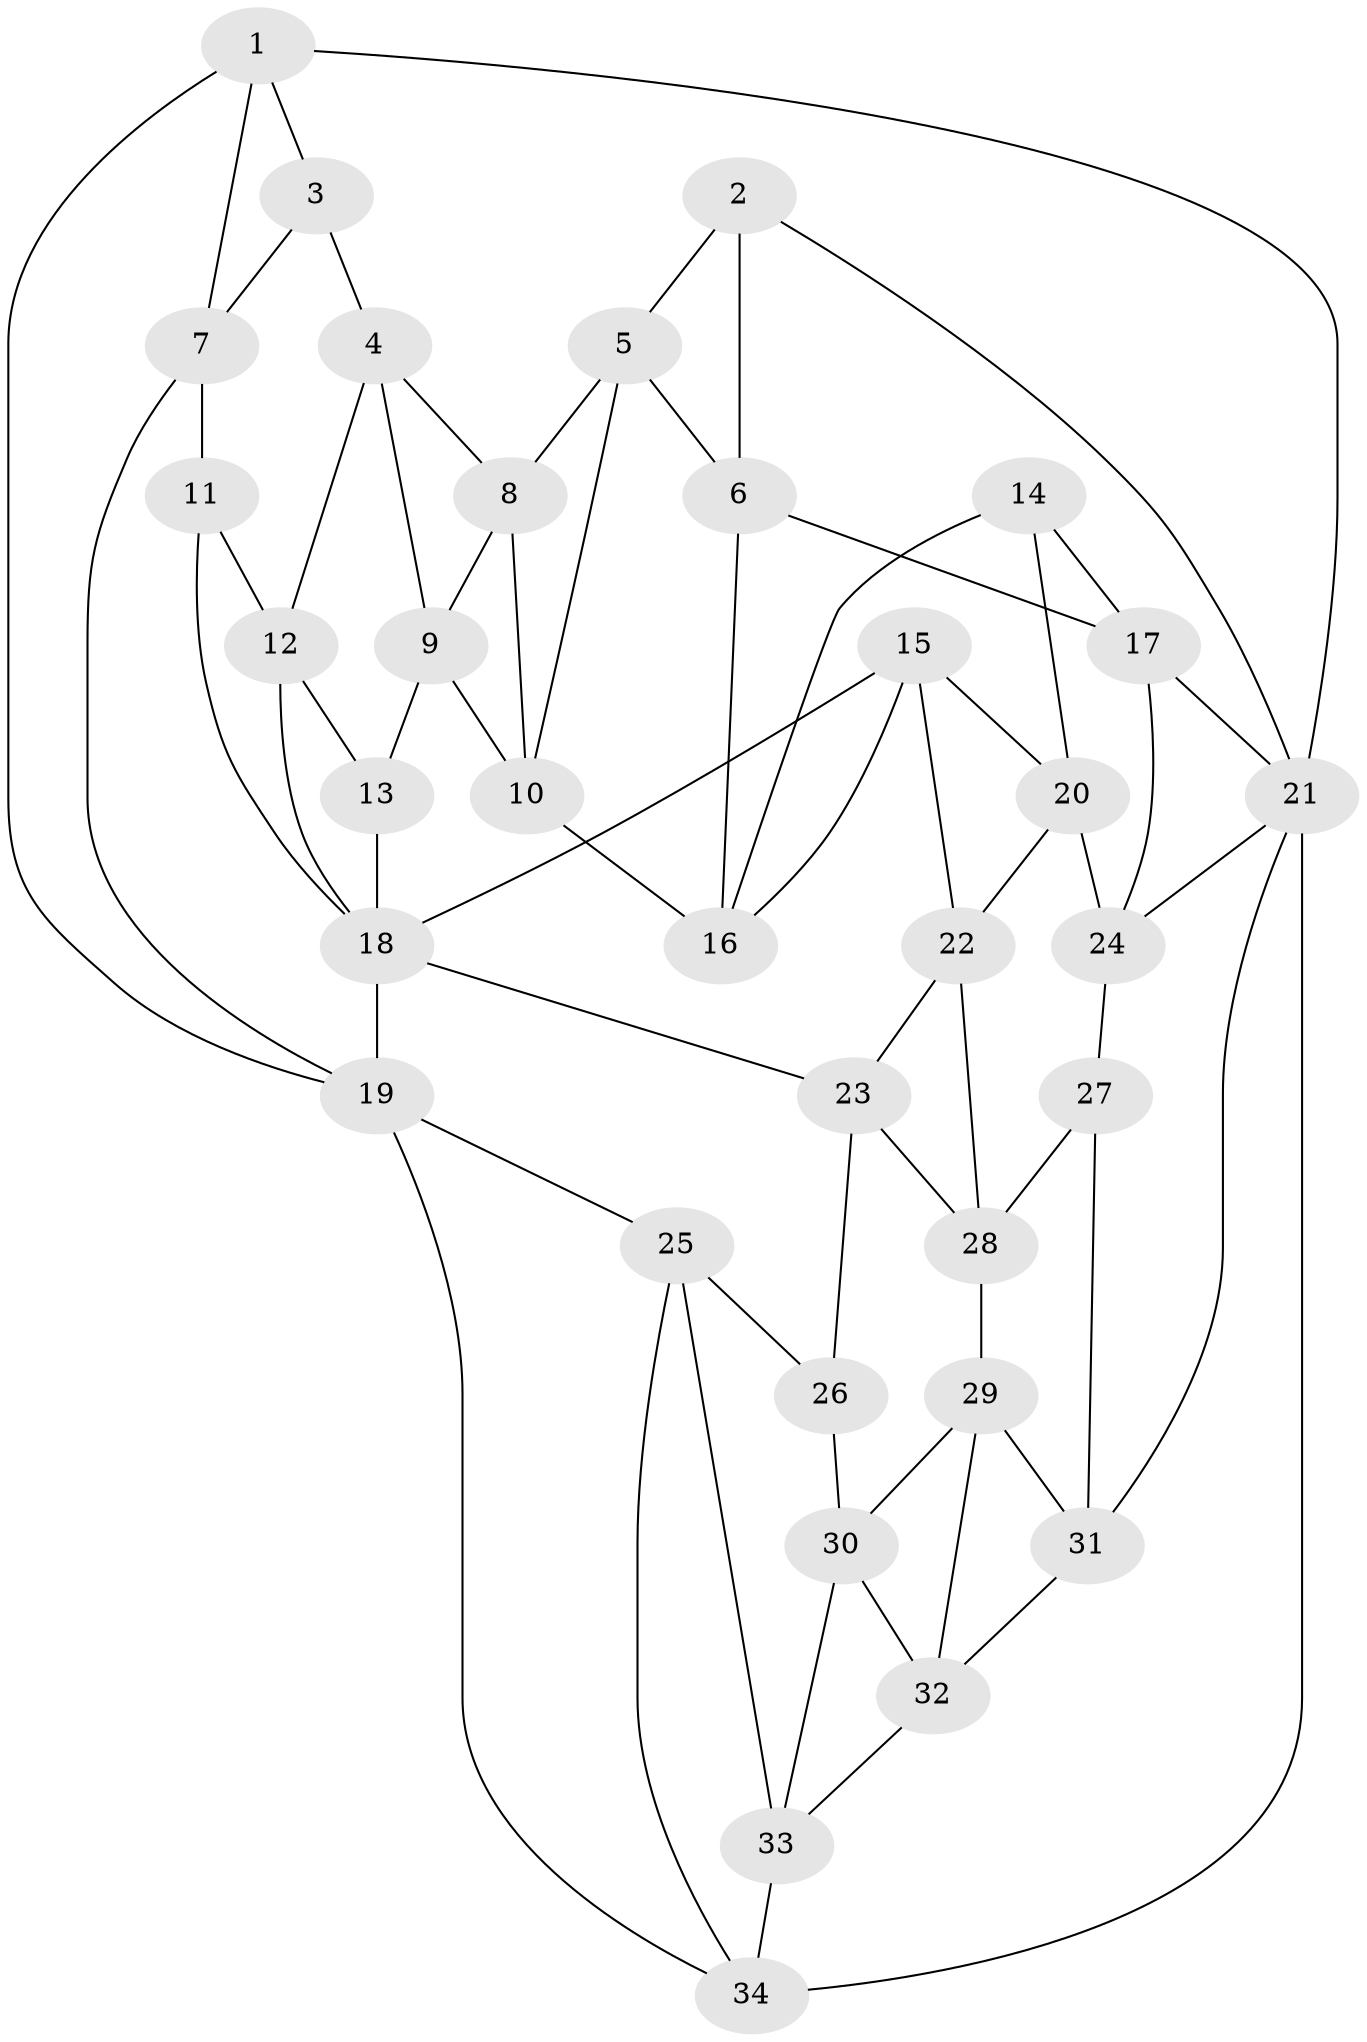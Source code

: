 // original degree distribution, {3: 0.029850746268656716, 5: 0.5970149253731343, 4: 0.208955223880597, 6: 0.16417910447761194}
// Generated by graph-tools (version 1.1) at 2025/50/03/09/25 03:50:57]
// undirected, 34 vertices, 67 edges
graph export_dot {
graph [start="1"]
  node [color=gray90,style=filled];
  1;
  2;
  3;
  4;
  5;
  6;
  7;
  8;
  9;
  10;
  11;
  12;
  13;
  14;
  15;
  16;
  17;
  18;
  19;
  20;
  21;
  22;
  23;
  24;
  25;
  26;
  27;
  28;
  29;
  30;
  31;
  32;
  33;
  34;
  1 -- 3 [weight=1.0];
  1 -- 7 [weight=1.0];
  1 -- 19 [weight=1.0];
  1 -- 21 [weight=1.0];
  2 -- 5 [weight=1.0];
  2 -- 6 [weight=1.0];
  2 -- 21 [weight=1.0];
  3 -- 4 [weight=1.0];
  3 -- 7 [weight=1.0];
  4 -- 8 [weight=1.0];
  4 -- 9 [weight=1.0];
  4 -- 12 [weight=1.0];
  5 -- 6 [weight=1.0];
  5 -- 8 [weight=1.0];
  5 -- 10 [weight=1.0];
  6 -- 16 [weight=1.0];
  6 -- 17 [weight=1.0];
  7 -- 11 [weight=1.0];
  7 -- 19 [weight=1.0];
  8 -- 9 [weight=1.0];
  8 -- 10 [weight=1.0];
  9 -- 10 [weight=1.0];
  9 -- 13 [weight=1.0];
  10 -- 16 [weight=1.0];
  11 -- 12 [weight=1.0];
  11 -- 18 [weight=1.0];
  12 -- 13 [weight=1.0];
  12 -- 18 [weight=1.0];
  13 -- 18 [weight=1.0];
  14 -- 16 [weight=1.0];
  14 -- 17 [weight=1.0];
  14 -- 20 [weight=1.0];
  15 -- 16 [weight=1.0];
  15 -- 18 [weight=1.0];
  15 -- 20 [weight=1.0];
  15 -- 22 [weight=1.0];
  17 -- 21 [weight=1.0];
  17 -- 24 [weight=1.0];
  18 -- 19 [weight=1.0];
  18 -- 23 [weight=1.0];
  19 -- 25 [weight=1.0];
  19 -- 34 [weight=1.0];
  20 -- 22 [weight=1.0];
  20 -- 24 [weight=1.0];
  21 -- 24 [weight=1.0];
  21 -- 31 [weight=1.0];
  21 -- 34 [weight=1.0];
  22 -- 23 [weight=1.0];
  22 -- 28 [weight=1.0];
  23 -- 26 [weight=1.0];
  23 -- 28 [weight=1.0];
  24 -- 27 [weight=1.0];
  25 -- 26 [weight=1.0];
  25 -- 33 [weight=1.0];
  25 -- 34 [weight=1.0];
  26 -- 30 [weight=1.0];
  27 -- 28 [weight=1.0];
  27 -- 31 [weight=1.0];
  28 -- 29 [weight=1.0];
  29 -- 30 [weight=1.0];
  29 -- 31 [weight=1.0];
  29 -- 32 [weight=1.0];
  30 -- 32 [weight=1.0];
  30 -- 33 [weight=1.0];
  31 -- 32 [weight=1.0];
  32 -- 33 [weight=1.0];
  33 -- 34 [weight=1.0];
}
